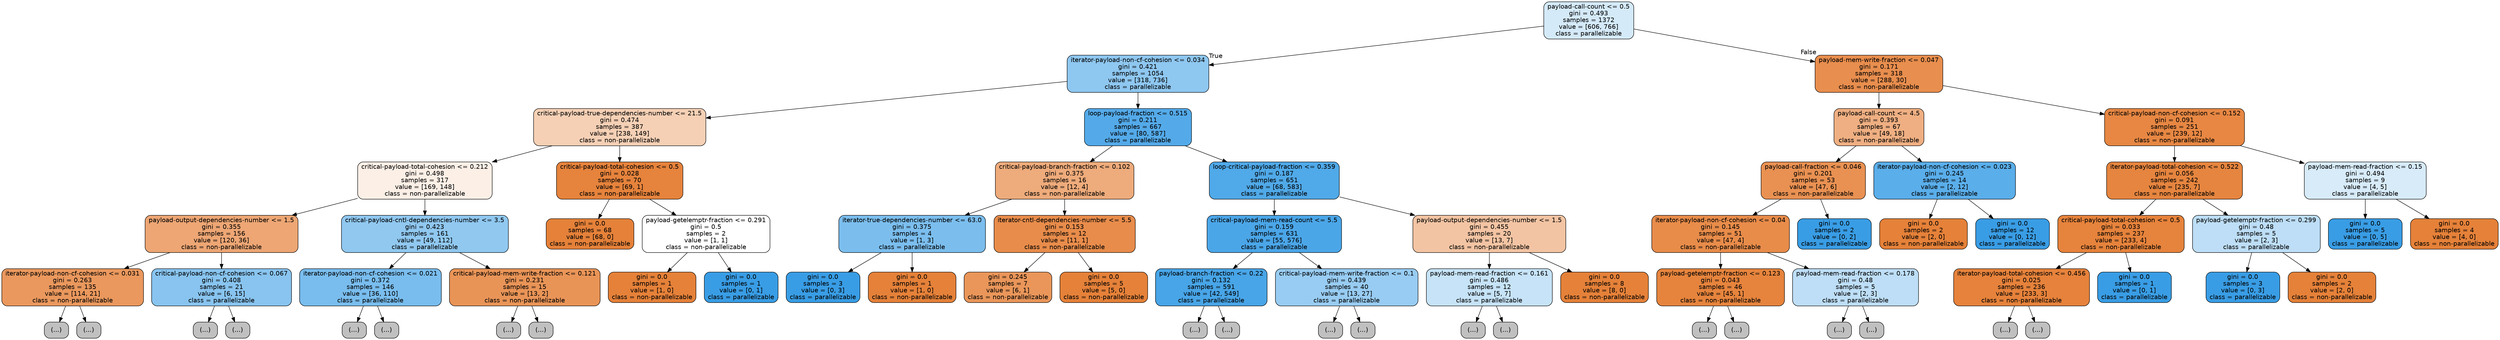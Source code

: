 digraph Tree {
node [shape=box, style="filled, rounded", color="black", fontname=helvetica] ;
edge [fontname=helvetica] ;
0 [label="payload-call-count <= 0.5\ngini = 0.493\nsamples = 1372\nvalue = [606, 766]\nclass = parallelizable", fillcolor="#399de535"] ;
1 [label="iterator-payload-non-cf-cohesion <= 0.034\ngini = 0.421\nsamples = 1054\nvalue = [318, 736]\nclass = parallelizable", fillcolor="#399de591"] ;
0 -> 1 [labeldistance=2.5, labelangle=45, headlabel="True"] ;
2 [label="critical-payload-true-dependencies-number <= 21.5\ngini = 0.474\nsamples = 387\nvalue = [238, 149]\nclass = non-parallelizable", fillcolor="#e581395f"] ;
1 -> 2 ;
3 [label="critical-payload-total-cohesion <= 0.212\ngini = 0.498\nsamples = 317\nvalue = [169, 148]\nclass = non-parallelizable", fillcolor="#e5813920"] ;
2 -> 3 ;
4 [label="payload-output-dependencies-number <= 1.5\ngini = 0.355\nsamples = 156\nvalue = [120, 36]\nclass = non-parallelizable", fillcolor="#e58139b3"] ;
3 -> 4 ;
5 [label="iterator-payload-non-cf-cohesion <= 0.031\ngini = 0.263\nsamples = 135\nvalue = [114, 21]\nclass = non-parallelizable", fillcolor="#e58139d0"] ;
4 -> 5 ;
6 [label="(...)", fillcolor="#C0C0C0"] ;
5 -> 6 ;
19 [label="(...)", fillcolor="#C0C0C0"] ;
5 -> 19 ;
32 [label="critical-payload-non-cf-cohesion <= 0.067\ngini = 0.408\nsamples = 21\nvalue = [6, 15]\nclass = parallelizable", fillcolor="#399de599"] ;
4 -> 32 ;
33 [label="(...)", fillcolor="#C0C0C0"] ;
32 -> 33 ;
38 [label="(...)", fillcolor="#C0C0C0"] ;
32 -> 38 ;
39 [label="critical-payload-cntl-dependencies-number <= 3.5\ngini = 0.423\nsamples = 161\nvalue = [49, 112]\nclass = parallelizable", fillcolor="#399de58f"] ;
3 -> 39 ;
40 [label="iterator-payload-non-cf-cohesion <= 0.021\ngini = 0.372\nsamples = 146\nvalue = [36, 110]\nclass = parallelizable", fillcolor="#399de5ac"] ;
39 -> 40 ;
41 [label="(...)", fillcolor="#C0C0C0"] ;
40 -> 41 ;
58 [label="(...)", fillcolor="#C0C0C0"] ;
40 -> 58 ;
79 [label="critical-payload-mem-write-fraction <= 0.121\ngini = 0.231\nsamples = 15\nvalue = [13, 2]\nclass = non-parallelizable", fillcolor="#e58139d8"] ;
39 -> 79 ;
80 [label="(...)", fillcolor="#C0C0C0"] ;
79 -> 80 ;
81 [label="(...)", fillcolor="#C0C0C0"] ;
79 -> 81 ;
82 [label="critical-payload-total-cohesion <= 0.5\ngini = 0.028\nsamples = 70\nvalue = [69, 1]\nclass = non-parallelizable", fillcolor="#e58139fb"] ;
2 -> 82 ;
83 [label="gini = 0.0\nsamples = 68\nvalue = [68, 0]\nclass = non-parallelizable", fillcolor="#e58139ff"] ;
82 -> 83 ;
84 [label="payload-getelemptr-fraction <= 0.291\ngini = 0.5\nsamples = 2\nvalue = [1, 1]\nclass = non-parallelizable", fillcolor="#e5813900"] ;
82 -> 84 ;
85 [label="gini = 0.0\nsamples = 1\nvalue = [1, 0]\nclass = non-parallelizable", fillcolor="#e58139ff"] ;
84 -> 85 ;
86 [label="gini = 0.0\nsamples = 1\nvalue = [0, 1]\nclass = parallelizable", fillcolor="#399de5ff"] ;
84 -> 86 ;
87 [label="loop-payload-fraction <= 0.515\ngini = 0.211\nsamples = 667\nvalue = [80, 587]\nclass = parallelizable", fillcolor="#399de5dc"] ;
1 -> 87 ;
88 [label="critical-payload-branch-fraction <= 0.102\ngini = 0.375\nsamples = 16\nvalue = [12, 4]\nclass = non-parallelizable", fillcolor="#e58139aa"] ;
87 -> 88 ;
89 [label="iterator-true-dependencies-number <= 63.0\ngini = 0.375\nsamples = 4\nvalue = [1, 3]\nclass = parallelizable", fillcolor="#399de5aa"] ;
88 -> 89 ;
90 [label="gini = 0.0\nsamples = 3\nvalue = [0, 3]\nclass = parallelizable", fillcolor="#399de5ff"] ;
89 -> 90 ;
91 [label="gini = 0.0\nsamples = 1\nvalue = [1, 0]\nclass = non-parallelizable", fillcolor="#e58139ff"] ;
89 -> 91 ;
92 [label="iterator-cntl-dependencies-number <= 5.5\ngini = 0.153\nsamples = 12\nvalue = [11, 1]\nclass = non-parallelizable", fillcolor="#e58139e8"] ;
88 -> 92 ;
93 [label="gini = 0.245\nsamples = 7\nvalue = [6, 1]\nclass = non-parallelizable", fillcolor="#e58139d4"] ;
92 -> 93 ;
94 [label="gini = 0.0\nsamples = 5\nvalue = [5, 0]\nclass = non-parallelizable", fillcolor="#e58139ff"] ;
92 -> 94 ;
95 [label="loop-critical-payload-fraction <= 0.359\ngini = 0.187\nsamples = 651\nvalue = [68, 583]\nclass = parallelizable", fillcolor="#399de5e1"] ;
87 -> 95 ;
96 [label="critical-payload-mem-read-count <= 5.5\ngini = 0.159\nsamples = 631\nvalue = [55, 576]\nclass = parallelizable", fillcolor="#399de5e7"] ;
95 -> 96 ;
97 [label="payload-branch-fraction <= 0.22\ngini = 0.132\nsamples = 591\nvalue = [42, 549]\nclass = parallelizable", fillcolor="#399de5eb"] ;
96 -> 97 ;
98 [label="(...)", fillcolor="#C0C0C0"] ;
97 -> 98 ;
155 [label="(...)", fillcolor="#C0C0C0"] ;
97 -> 155 ;
178 [label="critical-payload-mem-write-fraction <= 0.1\ngini = 0.439\nsamples = 40\nvalue = [13, 27]\nclass = parallelizable", fillcolor="#399de584"] ;
96 -> 178 ;
179 [label="(...)", fillcolor="#C0C0C0"] ;
178 -> 179 ;
180 [label="(...)", fillcolor="#C0C0C0"] ;
178 -> 180 ;
187 [label="payload-output-dependencies-number <= 1.5\ngini = 0.455\nsamples = 20\nvalue = [13, 7]\nclass = non-parallelizable", fillcolor="#e5813976"] ;
95 -> 187 ;
188 [label="payload-mem-read-fraction <= 0.161\ngini = 0.486\nsamples = 12\nvalue = [5, 7]\nclass = parallelizable", fillcolor="#399de549"] ;
187 -> 188 ;
189 [label="(...)", fillcolor="#C0C0C0"] ;
188 -> 189 ;
194 [label="(...)", fillcolor="#C0C0C0"] ;
188 -> 194 ;
195 [label="gini = 0.0\nsamples = 8\nvalue = [8, 0]\nclass = non-parallelizable", fillcolor="#e58139ff"] ;
187 -> 195 ;
196 [label="payload-mem-write-fraction <= 0.047\ngini = 0.171\nsamples = 318\nvalue = [288, 30]\nclass = non-parallelizable", fillcolor="#e58139e4"] ;
0 -> 196 [labeldistance=2.5, labelangle=-45, headlabel="False"] ;
197 [label="payload-call-count <= 4.5\ngini = 0.393\nsamples = 67\nvalue = [49, 18]\nclass = non-parallelizable", fillcolor="#e58139a1"] ;
196 -> 197 ;
198 [label="payload-call-fraction <= 0.046\ngini = 0.201\nsamples = 53\nvalue = [47, 6]\nclass = non-parallelizable", fillcolor="#e58139de"] ;
197 -> 198 ;
199 [label="iterator-payload-non-cf-cohesion <= 0.04\ngini = 0.145\nsamples = 51\nvalue = [47, 4]\nclass = non-parallelizable", fillcolor="#e58139e9"] ;
198 -> 199 ;
200 [label="payload-getelemptr-fraction <= 0.123\ngini = 0.043\nsamples = 46\nvalue = [45, 1]\nclass = non-parallelizable", fillcolor="#e58139f9"] ;
199 -> 200 ;
201 [label="(...)", fillcolor="#C0C0C0"] ;
200 -> 201 ;
204 [label="(...)", fillcolor="#C0C0C0"] ;
200 -> 204 ;
205 [label="payload-mem-read-fraction <= 0.178\ngini = 0.48\nsamples = 5\nvalue = [2, 3]\nclass = parallelizable", fillcolor="#399de555"] ;
199 -> 205 ;
206 [label="(...)", fillcolor="#C0C0C0"] ;
205 -> 206 ;
207 [label="(...)", fillcolor="#C0C0C0"] ;
205 -> 207 ;
208 [label="gini = 0.0\nsamples = 2\nvalue = [0, 2]\nclass = parallelizable", fillcolor="#399de5ff"] ;
198 -> 208 ;
209 [label="iterator-payload-non-cf-cohesion <= 0.023\ngini = 0.245\nsamples = 14\nvalue = [2, 12]\nclass = parallelizable", fillcolor="#399de5d4"] ;
197 -> 209 ;
210 [label="gini = 0.0\nsamples = 2\nvalue = [2, 0]\nclass = non-parallelizable", fillcolor="#e58139ff"] ;
209 -> 210 ;
211 [label="gini = 0.0\nsamples = 12\nvalue = [0, 12]\nclass = parallelizable", fillcolor="#399de5ff"] ;
209 -> 211 ;
212 [label="critical-payload-non-cf-cohesion <= 0.152\ngini = 0.091\nsamples = 251\nvalue = [239, 12]\nclass = non-parallelizable", fillcolor="#e58139f2"] ;
196 -> 212 ;
213 [label="iterator-payload-total-cohesion <= 0.522\ngini = 0.056\nsamples = 242\nvalue = [235, 7]\nclass = non-parallelizable", fillcolor="#e58139f7"] ;
212 -> 213 ;
214 [label="critical-payload-total-cohesion <= 0.5\ngini = 0.033\nsamples = 237\nvalue = [233, 4]\nclass = non-parallelizable", fillcolor="#e58139fb"] ;
213 -> 214 ;
215 [label="iterator-payload-total-cohesion <= 0.456\ngini = 0.025\nsamples = 236\nvalue = [233, 3]\nclass = non-parallelizable", fillcolor="#e58139fc"] ;
214 -> 215 ;
216 [label="(...)", fillcolor="#C0C0C0"] ;
215 -> 216 ;
221 [label="(...)", fillcolor="#C0C0C0"] ;
215 -> 221 ;
226 [label="gini = 0.0\nsamples = 1\nvalue = [0, 1]\nclass = parallelizable", fillcolor="#399de5ff"] ;
214 -> 226 ;
227 [label="payload-getelemptr-fraction <= 0.299\ngini = 0.48\nsamples = 5\nvalue = [2, 3]\nclass = parallelizable", fillcolor="#399de555"] ;
213 -> 227 ;
228 [label="gini = 0.0\nsamples = 3\nvalue = [0, 3]\nclass = parallelizable", fillcolor="#399de5ff"] ;
227 -> 228 ;
229 [label="gini = 0.0\nsamples = 2\nvalue = [2, 0]\nclass = non-parallelizable", fillcolor="#e58139ff"] ;
227 -> 229 ;
230 [label="payload-mem-read-fraction <= 0.15\ngini = 0.494\nsamples = 9\nvalue = [4, 5]\nclass = parallelizable", fillcolor="#399de533"] ;
212 -> 230 ;
231 [label="gini = 0.0\nsamples = 5\nvalue = [0, 5]\nclass = parallelizable", fillcolor="#399de5ff"] ;
230 -> 231 ;
232 [label="gini = 0.0\nsamples = 4\nvalue = [4, 0]\nclass = non-parallelizable", fillcolor="#e58139ff"] ;
230 -> 232 ;
}